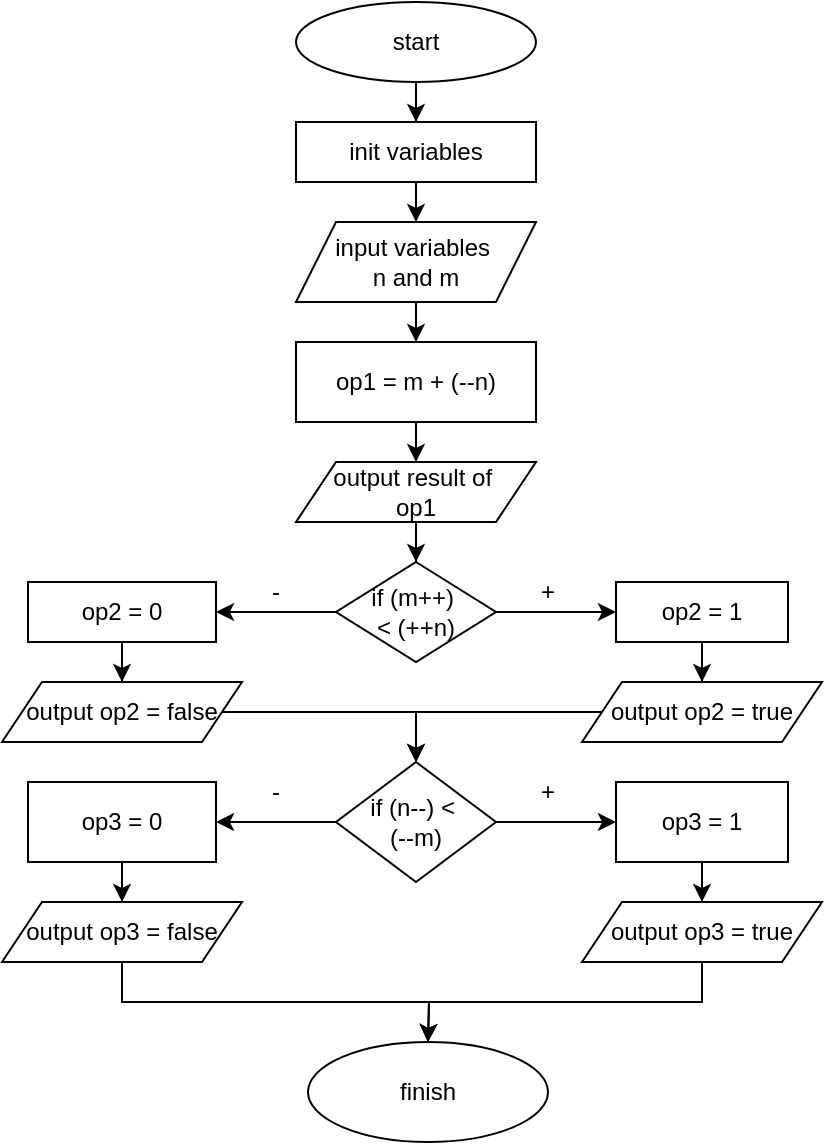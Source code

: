 <mxfile version="24.7.17">
  <diagram id="C5RBs43oDa-KdzZeNtuy" name="Page-1">
    <mxGraphModel dx="1008" dy="592" grid="1" gridSize="10" guides="1" tooltips="1" connect="1" arrows="1" fold="1" page="1" pageScale="1" pageWidth="827" pageHeight="1169" math="0" shadow="0">
      <root>
        <mxCell id="WIyWlLk6GJQsqaUBKTNV-0" />
        <mxCell id="WIyWlLk6GJQsqaUBKTNV-1" parent="WIyWlLk6GJQsqaUBKTNV-0" />
        <mxCell id="HMqZsPV34fV0zxUTWI45-2" value="" style="edgeStyle=orthogonalEdgeStyle;rounded=0;orthogonalLoop=1;jettySize=auto;html=1;" parent="WIyWlLk6GJQsqaUBKTNV-1" source="HMqZsPV34fV0zxUTWI45-0" target="HMqZsPV34fV0zxUTWI45-1" edge="1">
          <mxGeometry relative="1" as="geometry" />
        </mxCell>
        <mxCell id="HMqZsPV34fV0zxUTWI45-0" value="start" style="ellipse;whiteSpace=wrap;html=1;" parent="WIyWlLk6GJQsqaUBKTNV-1" vertex="1">
          <mxGeometry x="354" y="10" width="120" height="40" as="geometry" />
        </mxCell>
        <mxCell id="HMqZsPV34fV0zxUTWI45-4" value="" style="edgeStyle=orthogonalEdgeStyle;rounded=0;orthogonalLoop=1;jettySize=auto;html=1;" parent="WIyWlLk6GJQsqaUBKTNV-1" source="HMqZsPV34fV0zxUTWI45-1" target="HMqZsPV34fV0zxUTWI45-3" edge="1">
          <mxGeometry relative="1" as="geometry" />
        </mxCell>
        <mxCell id="HMqZsPV34fV0zxUTWI45-1" value="init variables" style="whiteSpace=wrap;html=1;" parent="WIyWlLk6GJQsqaUBKTNV-1" vertex="1">
          <mxGeometry x="354" y="70" width="120" height="30" as="geometry" />
        </mxCell>
        <mxCell id="HMqZsPV34fV0zxUTWI45-6" value="" style="edgeStyle=orthogonalEdgeStyle;rounded=0;orthogonalLoop=1;jettySize=auto;html=1;" parent="WIyWlLk6GJQsqaUBKTNV-1" source="HMqZsPV34fV0zxUTWI45-3" target="HMqZsPV34fV0zxUTWI45-5" edge="1">
          <mxGeometry relative="1" as="geometry" />
        </mxCell>
        <mxCell id="HMqZsPV34fV0zxUTWI45-3" value="input variables&amp;nbsp;&lt;div&gt;n&amp;nbsp;&lt;span style=&quot;background-color: initial;&quot;&gt;and m&lt;/span&gt;&lt;/div&gt;" style="shape=parallelogram;perimeter=parallelogramPerimeter;whiteSpace=wrap;html=1;fixedSize=1;" parent="WIyWlLk6GJQsqaUBKTNV-1" vertex="1">
          <mxGeometry x="354" y="120" width="120" height="40" as="geometry" />
        </mxCell>
        <mxCell id="HMqZsPV34fV0zxUTWI45-8" value="" style="edgeStyle=orthogonalEdgeStyle;rounded=0;orthogonalLoop=1;jettySize=auto;html=1;" parent="WIyWlLk6GJQsqaUBKTNV-1" source="HMqZsPV34fV0zxUTWI45-5" target="HMqZsPV34fV0zxUTWI45-7" edge="1">
          <mxGeometry relative="1" as="geometry" />
        </mxCell>
        <mxCell id="HMqZsPV34fV0zxUTWI45-5" value="op1 = m + (--n)" style="whiteSpace=wrap;html=1;" parent="WIyWlLk6GJQsqaUBKTNV-1" vertex="1">
          <mxGeometry x="354" y="180" width="120" height="40" as="geometry" />
        </mxCell>
        <mxCell id="HMqZsPV34fV0zxUTWI45-10" value="" style="edgeStyle=orthogonalEdgeStyle;rounded=0;orthogonalLoop=1;jettySize=auto;html=1;" parent="WIyWlLk6GJQsqaUBKTNV-1" source="HMqZsPV34fV0zxUTWI45-7" target="HMqZsPV34fV0zxUTWI45-9" edge="1">
          <mxGeometry relative="1" as="geometry" />
        </mxCell>
        <mxCell id="HMqZsPV34fV0zxUTWI45-7" value="output result of&amp;nbsp;&lt;div&gt;op1&lt;/div&gt;" style="shape=parallelogram;perimeter=parallelogramPerimeter;whiteSpace=wrap;html=1;fixedSize=1;" parent="WIyWlLk6GJQsqaUBKTNV-1" vertex="1">
          <mxGeometry x="354" y="240" width="120" height="30" as="geometry" />
        </mxCell>
        <mxCell id="HMqZsPV34fV0zxUTWI45-12" value="" style="edgeStyle=orthogonalEdgeStyle;rounded=0;orthogonalLoop=1;jettySize=auto;html=1;" parent="WIyWlLk6GJQsqaUBKTNV-1" source="HMqZsPV34fV0zxUTWI45-9" target="HMqZsPV34fV0zxUTWI45-11" edge="1">
          <mxGeometry relative="1" as="geometry" />
        </mxCell>
        <mxCell id="HMqZsPV34fV0zxUTWI45-16" value="" style="edgeStyle=orthogonalEdgeStyle;rounded=0;orthogonalLoop=1;jettySize=auto;html=1;" parent="WIyWlLk6GJQsqaUBKTNV-1" source="HMqZsPV34fV0zxUTWI45-9" target="HMqZsPV34fV0zxUTWI45-15" edge="1">
          <mxGeometry relative="1" as="geometry" />
        </mxCell>
        <mxCell id="HMqZsPV34fV0zxUTWI45-9" value="if (m++)&amp;nbsp;&lt;div&gt;&amp;lt; (++n)&lt;/div&gt;" style="rhombus;whiteSpace=wrap;html=1;" parent="WIyWlLk6GJQsqaUBKTNV-1" vertex="1">
          <mxGeometry x="374" y="290" width="80" height="50" as="geometry" />
        </mxCell>
        <mxCell id="HMqZsPV34fV0zxUTWI45-14" value="" style="edgeStyle=orthogonalEdgeStyle;rounded=0;orthogonalLoop=1;jettySize=auto;html=1;" parent="WIyWlLk6GJQsqaUBKTNV-1" source="HMqZsPV34fV0zxUTWI45-11" target="HMqZsPV34fV0zxUTWI45-13" edge="1">
          <mxGeometry relative="1" as="geometry" />
        </mxCell>
        <mxCell id="HMqZsPV34fV0zxUTWI45-11" value="op2 = 1" style="whiteSpace=wrap;html=1;" parent="WIyWlLk6GJQsqaUBKTNV-1" vertex="1">
          <mxGeometry x="514" y="300" width="86" height="30" as="geometry" />
        </mxCell>
        <mxCell id="HMqZsPV34fV0zxUTWI45-32" style="edgeStyle=orthogonalEdgeStyle;rounded=0;orthogonalLoop=1;jettySize=auto;html=1;exitX=0;exitY=0.5;exitDx=0;exitDy=0;" parent="WIyWlLk6GJQsqaUBKTNV-1" source="HMqZsPV34fV0zxUTWI45-13" target="HMqZsPV34fV0zxUTWI45-19" edge="1">
          <mxGeometry relative="1" as="geometry" />
        </mxCell>
        <mxCell id="HMqZsPV34fV0zxUTWI45-13" value="output op2 = true" style="shape=parallelogram;perimeter=parallelogramPerimeter;whiteSpace=wrap;html=1;fixedSize=1;" parent="WIyWlLk6GJQsqaUBKTNV-1" vertex="1">
          <mxGeometry x="497" y="350" width="120" height="30" as="geometry" />
        </mxCell>
        <mxCell id="HMqZsPV34fV0zxUTWI45-18" value="" style="edgeStyle=orthogonalEdgeStyle;rounded=0;orthogonalLoop=1;jettySize=auto;html=1;" parent="WIyWlLk6GJQsqaUBKTNV-1" source="HMqZsPV34fV0zxUTWI45-15" target="HMqZsPV34fV0zxUTWI45-17" edge="1">
          <mxGeometry relative="1" as="geometry" />
        </mxCell>
        <mxCell id="HMqZsPV34fV0zxUTWI45-15" value="op2 = 0" style="whiteSpace=wrap;html=1;" parent="WIyWlLk6GJQsqaUBKTNV-1" vertex="1">
          <mxGeometry x="220" y="300" width="94" height="30" as="geometry" />
        </mxCell>
        <mxCell id="HMqZsPV34fV0zxUTWI45-20" value="" style="edgeStyle=orthogonalEdgeStyle;rounded=0;orthogonalLoop=1;jettySize=auto;html=1;" parent="WIyWlLk6GJQsqaUBKTNV-1" source="HMqZsPV34fV0zxUTWI45-17" target="HMqZsPV34fV0zxUTWI45-19" edge="1">
          <mxGeometry relative="1" as="geometry" />
        </mxCell>
        <mxCell id="HMqZsPV34fV0zxUTWI45-17" value="output op2 = false" style="shape=parallelogram;perimeter=parallelogramPerimeter;whiteSpace=wrap;html=1;fixedSize=1;" parent="WIyWlLk6GJQsqaUBKTNV-1" vertex="1">
          <mxGeometry x="207" y="350" width="120" height="30" as="geometry" />
        </mxCell>
        <mxCell id="HMqZsPV34fV0zxUTWI45-23" value="" style="edgeStyle=orthogonalEdgeStyle;rounded=0;orthogonalLoop=1;jettySize=auto;html=1;" parent="WIyWlLk6GJQsqaUBKTNV-1" source="HMqZsPV34fV0zxUTWI45-19" target="HMqZsPV34fV0zxUTWI45-22" edge="1">
          <mxGeometry relative="1" as="geometry" />
        </mxCell>
        <mxCell id="HMqZsPV34fV0zxUTWI45-25" value="" style="edgeStyle=orthogonalEdgeStyle;rounded=0;orthogonalLoop=1;jettySize=auto;html=1;" parent="WIyWlLk6GJQsqaUBKTNV-1" source="HMqZsPV34fV0zxUTWI45-19" target="HMqZsPV34fV0zxUTWI45-24" edge="1">
          <mxGeometry relative="1" as="geometry" />
        </mxCell>
        <mxCell id="HMqZsPV34fV0zxUTWI45-19" value="if (n--) &amp;lt;&amp;nbsp;&lt;div&gt;(--m)&lt;/div&gt;" style="rhombus;whiteSpace=wrap;html=1;" parent="WIyWlLk6GJQsqaUBKTNV-1" vertex="1">
          <mxGeometry x="374" y="390" width="80" height="60" as="geometry" />
        </mxCell>
        <mxCell id="HMqZsPV34fV0zxUTWI45-27" value="" style="edgeStyle=orthogonalEdgeStyle;rounded=0;orthogonalLoop=1;jettySize=auto;html=1;" parent="WIyWlLk6GJQsqaUBKTNV-1" source="HMqZsPV34fV0zxUTWI45-22" target="HMqZsPV34fV0zxUTWI45-26" edge="1">
          <mxGeometry relative="1" as="geometry" />
        </mxCell>
        <mxCell id="HMqZsPV34fV0zxUTWI45-22" value="op3 = 1" style="whiteSpace=wrap;html=1;" parent="WIyWlLk6GJQsqaUBKTNV-1" vertex="1">
          <mxGeometry x="514" y="400" width="86" height="40" as="geometry" />
        </mxCell>
        <mxCell id="HMqZsPV34fV0zxUTWI45-29" value="" style="edgeStyle=orthogonalEdgeStyle;rounded=0;orthogonalLoop=1;jettySize=auto;html=1;" parent="WIyWlLk6GJQsqaUBKTNV-1" source="HMqZsPV34fV0zxUTWI45-24" target="HMqZsPV34fV0zxUTWI45-28" edge="1">
          <mxGeometry relative="1" as="geometry" />
        </mxCell>
        <mxCell id="HMqZsPV34fV0zxUTWI45-24" value="op3 = 0" style="whiteSpace=wrap;html=1;" parent="WIyWlLk6GJQsqaUBKTNV-1" vertex="1">
          <mxGeometry x="220" y="400" width="94" height="40" as="geometry" />
        </mxCell>
        <mxCell id="HMqZsPV34fV0zxUTWI45-30" style="edgeStyle=orthogonalEdgeStyle;rounded=0;orthogonalLoop=1;jettySize=auto;html=1;exitX=0.5;exitY=1;exitDx=0;exitDy=0;" parent="WIyWlLk6GJQsqaUBKTNV-1" source="HMqZsPV34fV0zxUTWI45-26" edge="1">
          <mxGeometry relative="1" as="geometry">
            <mxPoint x="420" y="530" as="targetPoint" />
          </mxGeometry>
        </mxCell>
        <mxCell id="HMqZsPV34fV0zxUTWI45-26" value="output op3 = true" style="shape=parallelogram;perimeter=parallelogramPerimeter;whiteSpace=wrap;html=1;fixedSize=1;" parent="WIyWlLk6GJQsqaUBKTNV-1" vertex="1">
          <mxGeometry x="497" y="460" width="120" height="30" as="geometry" />
        </mxCell>
        <mxCell id="HMqZsPV34fV0zxUTWI45-31" style="edgeStyle=orthogonalEdgeStyle;rounded=0;orthogonalLoop=1;jettySize=auto;html=1;exitX=0.5;exitY=1;exitDx=0;exitDy=0;" parent="WIyWlLk6GJQsqaUBKTNV-1" source="HMqZsPV34fV0zxUTWI45-28" edge="1">
          <mxGeometry relative="1" as="geometry">
            <mxPoint x="420" y="530" as="targetPoint" />
          </mxGeometry>
        </mxCell>
        <mxCell id="HMqZsPV34fV0zxUTWI45-28" value="output op3 = false" style="shape=parallelogram;perimeter=parallelogramPerimeter;whiteSpace=wrap;html=1;fixedSize=1;" parent="WIyWlLk6GJQsqaUBKTNV-1" vertex="1">
          <mxGeometry x="207" y="460" width="120" height="30" as="geometry" />
        </mxCell>
        <mxCell id="HMqZsPV34fV0zxUTWI45-33" value="finish" style="ellipse;whiteSpace=wrap;html=1;" parent="WIyWlLk6GJQsqaUBKTNV-1" vertex="1">
          <mxGeometry x="360" y="530" width="120" height="50" as="geometry" />
        </mxCell>
        <mxCell id="xI6MQlEZKb5eav8ruoO8-0" value="+" style="text;html=1;align=center;verticalAlign=middle;whiteSpace=wrap;rounded=0;" vertex="1" parent="WIyWlLk6GJQsqaUBKTNV-1">
          <mxGeometry x="450" y="290" width="60" height="30" as="geometry" />
        </mxCell>
        <mxCell id="xI6MQlEZKb5eav8ruoO8-1" value="-" style="text;html=1;align=center;verticalAlign=middle;whiteSpace=wrap;rounded=0;" vertex="1" parent="WIyWlLk6GJQsqaUBKTNV-1">
          <mxGeometry x="314" y="290" width="60" height="30" as="geometry" />
        </mxCell>
        <mxCell id="xI6MQlEZKb5eav8ruoO8-2" value="+" style="text;html=1;align=center;verticalAlign=middle;whiteSpace=wrap;rounded=0;" vertex="1" parent="WIyWlLk6GJQsqaUBKTNV-1">
          <mxGeometry x="450" y="390" width="60" height="30" as="geometry" />
        </mxCell>
        <mxCell id="xI6MQlEZKb5eav8ruoO8-3" value="-" style="text;html=1;align=center;verticalAlign=middle;whiteSpace=wrap;rounded=0;" vertex="1" parent="WIyWlLk6GJQsqaUBKTNV-1">
          <mxGeometry x="314" y="390" width="60" height="30" as="geometry" />
        </mxCell>
      </root>
    </mxGraphModel>
  </diagram>
</mxfile>
